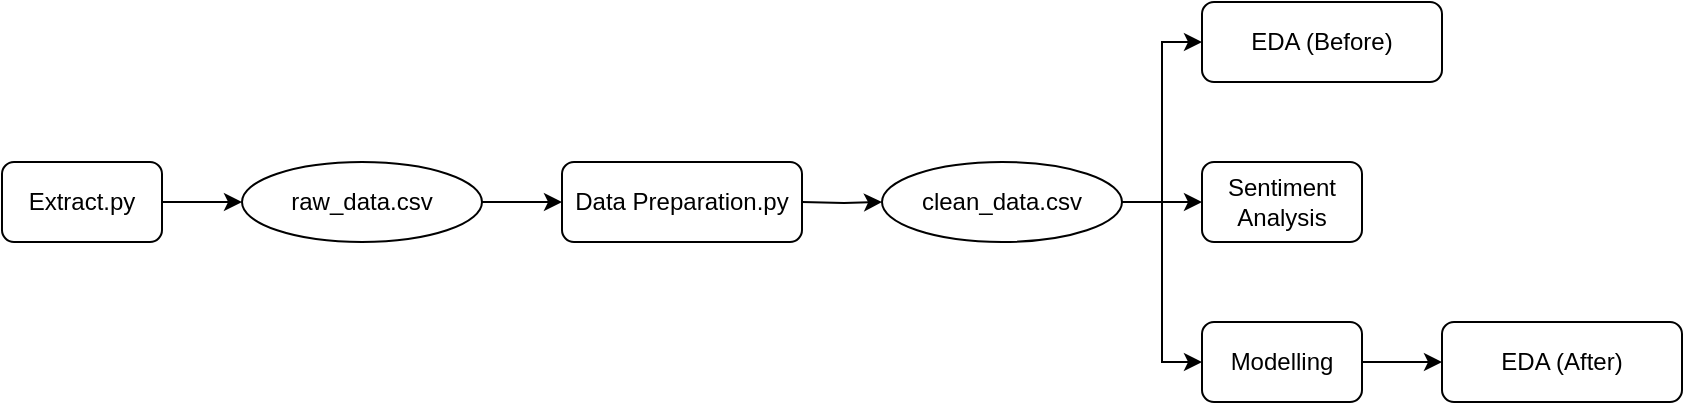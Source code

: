 <mxfile version="23.1.7" type="github">
  <diagram id="C5RBs43oDa-KdzZeNtuy" name="Page-1">
    <mxGraphModel dx="1434" dy="772" grid="1" gridSize="10" guides="1" tooltips="1" connect="1" arrows="1" fold="1" page="1" pageScale="1" pageWidth="1200" pageHeight="1600" math="0" shadow="0">
      <root>
        <mxCell id="WIyWlLk6GJQsqaUBKTNV-0" />
        <mxCell id="WIyWlLk6GJQsqaUBKTNV-1" parent="WIyWlLk6GJQsqaUBKTNV-0" />
        <mxCell id="07CyPVwS7ZV6MGK7Blt4-1" value="" style="edgeStyle=orthogonalEdgeStyle;rounded=0;orthogonalLoop=1;jettySize=auto;html=1;" edge="1" parent="WIyWlLk6GJQsqaUBKTNV-1" source="WIyWlLk6GJQsqaUBKTNV-3" target="07CyPVwS7ZV6MGK7Blt4-0">
          <mxGeometry relative="1" as="geometry" />
        </mxCell>
        <mxCell id="WIyWlLk6GJQsqaUBKTNV-3" value="Extract.py" style="rounded=1;whiteSpace=wrap;html=1;fontSize=12;glass=0;strokeWidth=1;shadow=0;" parent="WIyWlLk6GJQsqaUBKTNV-1" vertex="1">
          <mxGeometry x="40" y="120" width="80" height="40" as="geometry" />
        </mxCell>
        <mxCell id="07CyPVwS7ZV6MGK7Blt4-3" value="" style="edgeStyle=orthogonalEdgeStyle;rounded=0;orthogonalLoop=1;jettySize=auto;html=1;" edge="1" parent="WIyWlLk6GJQsqaUBKTNV-1" source="07CyPVwS7ZV6MGK7Blt4-0" target="07CyPVwS7ZV6MGK7Blt4-2">
          <mxGeometry relative="1" as="geometry" />
        </mxCell>
        <mxCell id="07CyPVwS7ZV6MGK7Blt4-0" value="raw_data.csv" style="ellipse;whiteSpace=wrap;html=1;rounded=1;glass=0;strokeWidth=1;shadow=0;" vertex="1" parent="WIyWlLk6GJQsqaUBKTNV-1">
          <mxGeometry x="160" y="120" width="120" height="40" as="geometry" />
        </mxCell>
        <mxCell id="07CyPVwS7ZV6MGK7Blt4-6" value="" style="edgeStyle=orthogonalEdgeStyle;rounded=0;orthogonalLoop=1;jettySize=auto;html=1;entryX=0;entryY=0.5;entryDx=0;entryDy=0;" edge="1" parent="WIyWlLk6GJQsqaUBKTNV-1" target="07CyPVwS7ZV6MGK7Blt4-7">
          <mxGeometry relative="1" as="geometry">
            <mxPoint x="440" y="140" as="sourcePoint" />
            <mxPoint x="520" y="140" as="targetPoint" />
          </mxGeometry>
        </mxCell>
        <mxCell id="07CyPVwS7ZV6MGK7Blt4-2" value="Data Preparation.py" style="rounded=1;whiteSpace=wrap;html=1;glass=0;strokeWidth=1;shadow=0;" vertex="1" parent="WIyWlLk6GJQsqaUBKTNV-1">
          <mxGeometry x="320" y="120" width="120" height="40" as="geometry" />
        </mxCell>
        <mxCell id="07CyPVwS7ZV6MGK7Blt4-10" value="" style="edgeStyle=orthogonalEdgeStyle;rounded=0;orthogonalLoop=1;jettySize=auto;html=1;entryX=0;entryY=0.5;entryDx=0;entryDy=0;" edge="1" parent="WIyWlLk6GJQsqaUBKTNV-1" source="07CyPVwS7ZV6MGK7Blt4-7" target="07CyPVwS7ZV6MGK7Blt4-9">
          <mxGeometry relative="1" as="geometry" />
        </mxCell>
        <mxCell id="07CyPVwS7ZV6MGK7Blt4-14" style="edgeStyle=orthogonalEdgeStyle;rounded=0;orthogonalLoop=1;jettySize=auto;html=1;entryX=0;entryY=0.5;entryDx=0;entryDy=0;" edge="1" parent="WIyWlLk6GJQsqaUBKTNV-1" source="07CyPVwS7ZV6MGK7Blt4-7" target="07CyPVwS7ZV6MGK7Blt4-11">
          <mxGeometry relative="1" as="geometry" />
        </mxCell>
        <mxCell id="07CyPVwS7ZV6MGK7Blt4-16" style="edgeStyle=orthogonalEdgeStyle;rounded=0;orthogonalLoop=1;jettySize=auto;html=1;exitX=1;exitY=0.5;exitDx=0;exitDy=0;entryX=0;entryY=0.5;entryDx=0;entryDy=0;" edge="1" parent="WIyWlLk6GJQsqaUBKTNV-1" source="07CyPVwS7ZV6MGK7Blt4-7" target="07CyPVwS7ZV6MGK7Blt4-15">
          <mxGeometry relative="1" as="geometry" />
        </mxCell>
        <mxCell id="07CyPVwS7ZV6MGK7Blt4-7" value="clean_data.csv" style="ellipse;whiteSpace=wrap;html=1;rounded=1;glass=0;strokeWidth=1;shadow=0;" vertex="1" parent="WIyWlLk6GJQsqaUBKTNV-1">
          <mxGeometry x="480" y="120" width="120" height="40" as="geometry" />
        </mxCell>
        <mxCell id="07CyPVwS7ZV6MGK7Blt4-9" value="EDA (Before)" style="rounded=1;whiteSpace=wrap;html=1;fontSize=12;glass=0;strokeWidth=1;shadow=0;" vertex="1" parent="WIyWlLk6GJQsqaUBKTNV-1">
          <mxGeometry x="640" y="40" width="120" height="40" as="geometry" />
        </mxCell>
        <mxCell id="07CyPVwS7ZV6MGK7Blt4-11" value="Sentiment Analysis" style="rounded=1;whiteSpace=wrap;html=1;fontSize=12;glass=0;strokeWidth=1;shadow=0;" vertex="1" parent="WIyWlLk6GJQsqaUBKTNV-1">
          <mxGeometry x="640" y="120" width="80" height="40" as="geometry" />
        </mxCell>
        <mxCell id="07CyPVwS7ZV6MGK7Blt4-18" value="" style="edgeStyle=orthogonalEdgeStyle;rounded=0;orthogonalLoop=1;jettySize=auto;html=1;" edge="1" parent="WIyWlLk6GJQsqaUBKTNV-1" source="07CyPVwS7ZV6MGK7Blt4-15" target="07CyPVwS7ZV6MGK7Blt4-17">
          <mxGeometry relative="1" as="geometry" />
        </mxCell>
        <mxCell id="07CyPVwS7ZV6MGK7Blt4-15" value="Modelling" style="rounded=1;whiteSpace=wrap;html=1;fontSize=12;glass=0;strokeWidth=1;shadow=0;" vertex="1" parent="WIyWlLk6GJQsqaUBKTNV-1">
          <mxGeometry x="640" y="200" width="80" height="40" as="geometry" />
        </mxCell>
        <mxCell id="07CyPVwS7ZV6MGK7Blt4-17" value="EDA (After)" style="rounded=1;whiteSpace=wrap;html=1;fontSize=12;glass=0;strokeWidth=1;shadow=0;" vertex="1" parent="WIyWlLk6GJQsqaUBKTNV-1">
          <mxGeometry x="760" y="200" width="120" height="40" as="geometry" />
        </mxCell>
      </root>
    </mxGraphModel>
  </diagram>
</mxfile>
